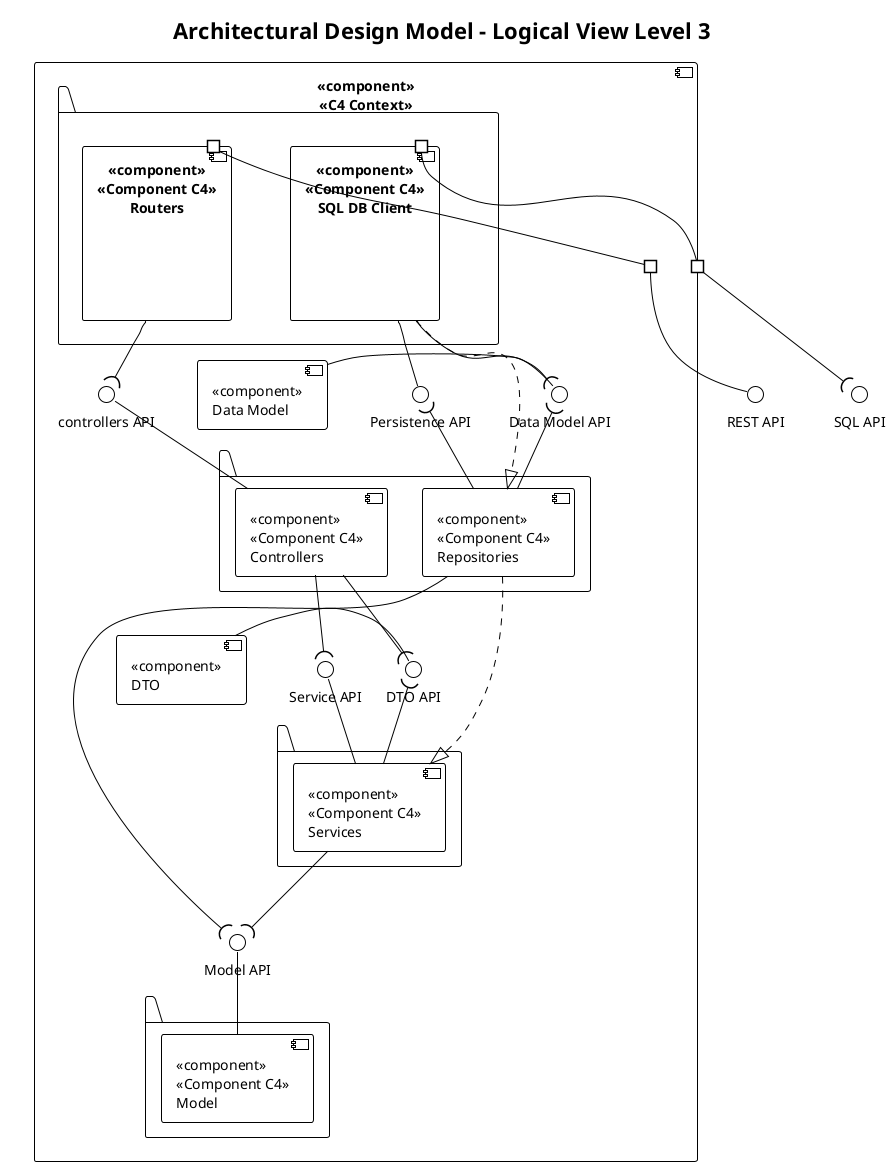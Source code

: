 @startuml
!theme plain

top to bottom direction

title "Architectural Design Model - Logical View Level 3"

"<<component>>\n<<C4 Context>>\nBackend" as be

() "REST API" as rest
() "SQL API" as db

component be {

    portout " " as api_port
    portout " " as db_port

    folder " " as framework_layer {

        component "<<component>>\n<<Component C4>>\nRouters" as routers {
            port " " as routerport
        }

        component "<<component>>\n<<Component C4>>\nSQL DB Client" as persistence {
            port " " as to_db_port
        }

    }

    () "controllers API" as controllerApi
    routers -down-( controllerApi

    component "<<component>>\nData Model" as datamodel

    () "Data Model API" as dmApi
    () "Persistence API" as pApi

    persistence -- pApi

    datamodel -right- dmApi

    folder " " as interface_layer {

        component "<<component>>\n<<Component C4>>\nControllers" as controllers {
                }

        component "<<component>>\n<<Component C4>>\nRepositories" as repositories {
                }
    }

    controllers -up- controllerApi

    repositories -up-( dmApi
    persistence --( dmApi
    persistence ..|> repositories
    repositories -up-( pApi

    component "<<component>>\nDTO" as dto

    () "Service API" as serviceApi
    () "DTO API" as dtoApi

    dto -right- dtoApi
    controllers --( dtoApi

    controllers --( serviceApi

    folder " " as app_business_layer {

        component "<<component>>\n<<Component C4>>\nServices" as services {
                    }

    }

    services -up- serviceApi
    services -up-( dtoApi

    repositories ..|> services

    folder " " as enterprise_business_layer {

        component "<<component>>\n<<Component C4>>\nModel" as model {
                        }

    }

    () "Model API" as modelApi

    model -up- modelApi
    services --( modelApi
    repositories --( modelApi

}

    api_port -- rest
    db_port --( db

    routerport -- api_port
    to_db_port -- db_port

@enduml